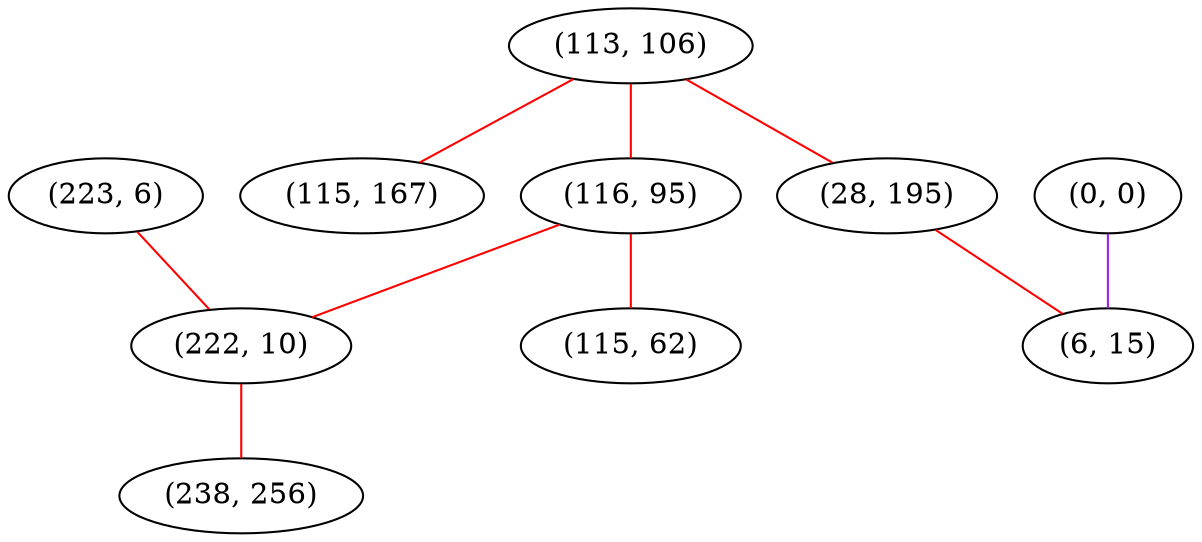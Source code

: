 graph "" {
"(223, 6)";
"(0, 0)";
"(113, 106)";
"(115, 167)";
"(116, 95)";
"(28, 195)";
"(222, 10)";
"(238, 256)";
"(6, 15)";
"(115, 62)";
"(223, 6)" -- "(222, 10)"  [color=red, key=0, weight=1];
"(0, 0)" -- "(6, 15)"  [color=purple, key=0, weight=4];
"(113, 106)" -- "(115, 167)"  [color=red, key=0, weight=1];
"(113, 106)" -- "(116, 95)"  [color=red, key=0, weight=1];
"(113, 106)" -- "(28, 195)"  [color=red, key=0, weight=1];
"(116, 95)" -- "(222, 10)"  [color=red, key=0, weight=1];
"(116, 95)" -- "(115, 62)"  [color=red, key=0, weight=1];
"(28, 195)" -- "(6, 15)"  [color=red, key=0, weight=1];
"(222, 10)" -- "(238, 256)"  [color=red, key=0, weight=1];
}
